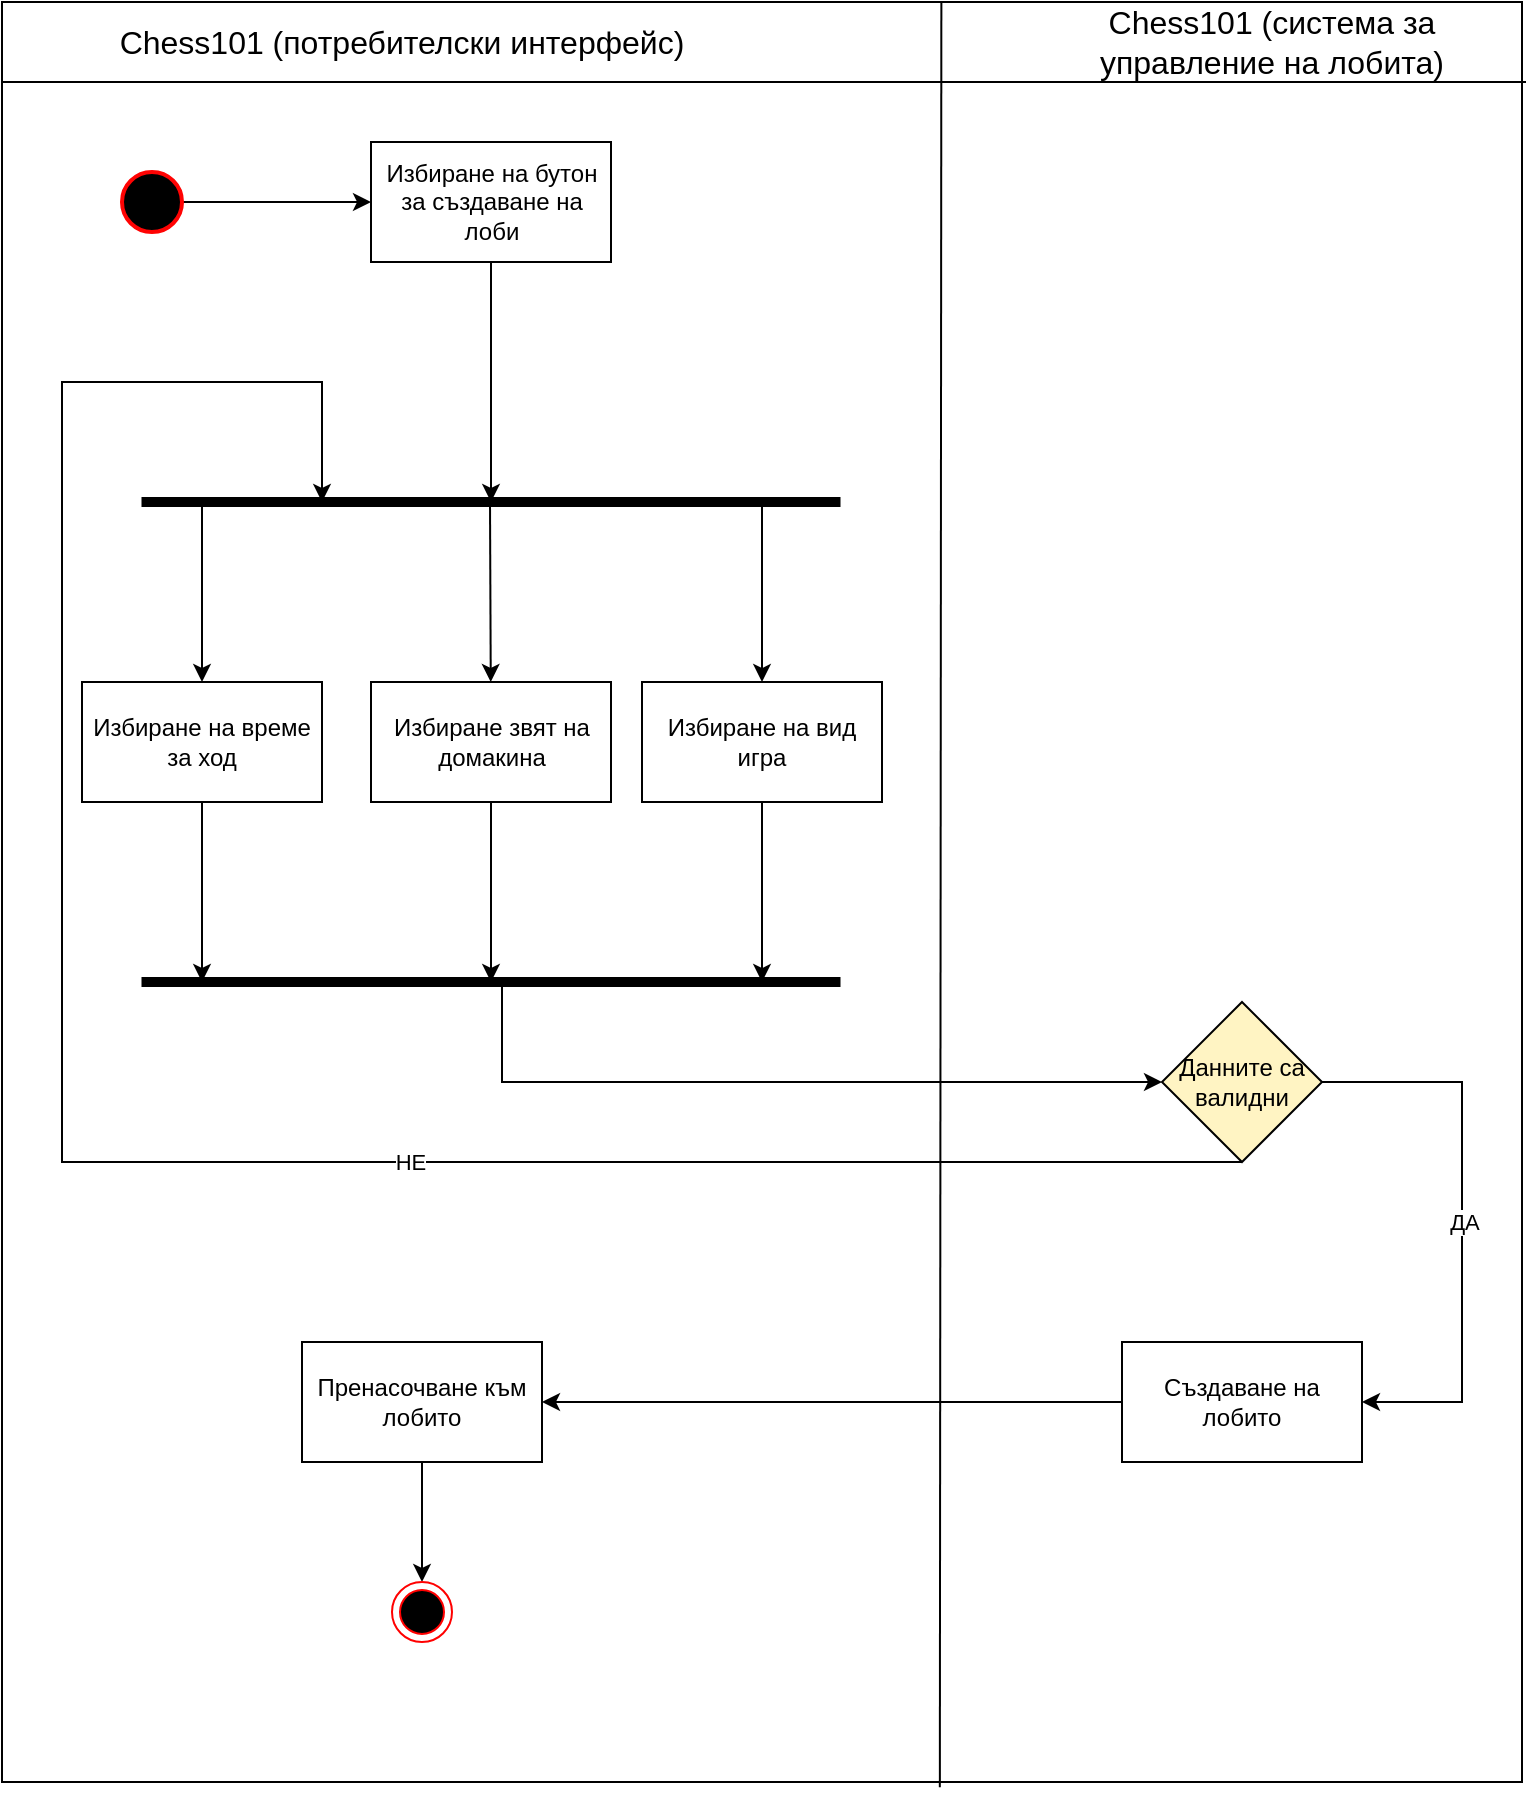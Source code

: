 <mxfile version="14.7.7" type="device" pages="2"><diagram id="pEM7yvq2gmV5avg25dtT" name="Page-1"><mxGraphModel dx="1467" dy="762" grid="1" gridSize="10" guides="1" tooltips="1" connect="1" arrows="1" fold="1" page="1" pageScale="1" pageWidth="850" pageHeight="1100" math="0" shadow="0"><root><mxCell id="0"/><mxCell id="1" parent="0"/><mxCell id="k9VN4N0mKMfVE66I9E8k-59" value="" style="rounded=0;whiteSpace=wrap;html=1;" vertex="1" parent="1"><mxGeometry x="40" y="70" width="760" height="890" as="geometry"/></mxCell><mxCell id="k9VN4N0mKMfVE66I9E8k-60" value="" style="endArrow=none;html=1;" edge="1" parent="1"><mxGeometry width="50" height="50" relative="1" as="geometry"><mxPoint x="40" y="110" as="sourcePoint"/><mxPoint x="802" y="110" as="targetPoint"/></mxGeometry></mxCell><mxCell id="k9VN4N0mKMfVE66I9E8k-62" value="" style="endArrow=none;html=1;entryX=0.618;entryY=0;entryDx=0;entryDy=0;entryPerimeter=0;exitX=0.617;exitY=1.003;exitDx=0;exitDy=0;exitPerimeter=0;" edge="1" parent="1" source="k9VN4N0mKMfVE66I9E8k-59" target="k9VN4N0mKMfVE66I9E8k-59"><mxGeometry width="50" height="50" relative="1" as="geometry"><mxPoint x="510" y="834" as="sourcePoint"/><mxPoint x="430.0" y="70.0" as="targetPoint"/><Array as="points"/></mxGeometry></mxCell><mxCell id="k9VN4N0mKMfVE66I9E8k-63" value="&lt;font style=&quot;font-size: 16px&quot;&gt;Chess101 (потребителски интерфейс)&lt;/font&gt;" style="text;html=1;strokeColor=none;fillColor=none;align=center;verticalAlign=middle;whiteSpace=wrap;rounded=0;" vertex="1" parent="1"><mxGeometry x="90" y="70" width="300" height="40" as="geometry"/></mxCell><mxCell id="k9VN4N0mKMfVE66I9E8k-64" value="&lt;font style=&quot;font-size: 16px&quot;&gt;Chess101 (система за управление на лобита)&lt;/font&gt;" style="text;html=1;strokeColor=none;fillColor=none;align=center;verticalAlign=middle;whiteSpace=wrap;rounded=0;" vertex="1" parent="1"><mxGeometry x="560" y="70" width="230" height="40" as="geometry"/></mxCell><mxCell id="k9VN4N0mKMfVE66I9E8k-68" style="edgeStyle=none;rounded=0;orthogonalLoop=1;jettySize=auto;html=1;entryX=0;entryY=0.5;entryDx=0;entryDy=0;" edge="1" parent="1" target="k9VN4N0mKMfVE66I9E8k-99"><mxGeometry relative="1" as="geometry"><mxPoint x="129" y="170" as="sourcePoint"/></mxGeometry></mxCell><mxCell id="k9VN4N0mKMfVE66I9E8k-79" style="edgeStyle=none;rounded=0;orthogonalLoop=1;jettySize=auto;html=1;strokeColor=#000000;strokeWidth=1;" edge="1" parent="1" source="k9VN4N0mKMfVE66I9E8k-99"><mxGeometry relative="1" as="geometry"><mxPoint x="284.5" y="320" as="targetPoint"/><mxPoint x="284.5" y="290" as="sourcePoint"/></mxGeometry></mxCell><mxCell id="k9VN4N0mKMfVE66I9E8k-73" value="" style="endArrow=none;html=1;strokeColor=#000000;strokeWidth=5;" edge="1" parent="1"><mxGeometry width="50" height="50" relative="1" as="geometry"><mxPoint x="109.75" y="320" as="sourcePoint"/><mxPoint x="459.25" y="320" as="targetPoint"/></mxGeometry></mxCell><mxCell id="k9VN4N0mKMfVE66I9E8k-78" style="edgeStyle=none;rounded=0;orthogonalLoop=1;jettySize=auto;html=1;strokeColor=#000000;strokeWidth=1;" edge="1" parent="1" target="k9VN4N0mKMfVE66I9E8k-77"><mxGeometry relative="1" as="geometry"><mxPoint x="284" y="320" as="sourcePoint"/></mxGeometry></mxCell><mxCell id="k9VN4N0mKMfVE66I9E8k-92" style="edgeStyle=none;rounded=0;orthogonalLoop=1;jettySize=auto;html=1;strokeColor=#000000;strokeWidth=1;" edge="1" parent="1" source="k9VN4N0mKMfVE66I9E8k-77"><mxGeometry relative="1" as="geometry"><mxPoint x="284.5" y="560" as="targetPoint"/></mxGeometry></mxCell><mxCell id="k9VN4N0mKMfVE66I9E8k-77" value="Избиране звят на домакина" style="rounded=0;whiteSpace=wrap;html=1;" vertex="1" parent="1"><mxGeometry x="224.5" y="410" width="120" height="60" as="geometry"/></mxCell><mxCell id="k9VN4N0mKMfVE66I9E8k-81" style="edgeStyle=none;rounded=0;orthogonalLoop=1;jettySize=auto;html=1;strokeColor=#000000;strokeWidth=1;" edge="1" parent="1" target="k9VN4N0mKMfVE66I9E8k-80"><mxGeometry relative="1" as="geometry"><mxPoint x="420" y="320" as="sourcePoint"/></mxGeometry></mxCell><mxCell id="k9VN4N0mKMfVE66I9E8k-87" style="edgeStyle=none;rounded=0;orthogonalLoop=1;jettySize=auto;html=1;strokeColor=#000000;strokeWidth=1;" edge="1" parent="1" source="k9VN4N0mKMfVE66I9E8k-80"><mxGeometry relative="1" as="geometry"><mxPoint x="420" y="560" as="targetPoint"/></mxGeometry></mxCell><mxCell id="k9VN4N0mKMfVE66I9E8k-80" value="Избиране на вид игра" style="rounded=0;whiteSpace=wrap;html=1;" vertex="1" parent="1"><mxGeometry x="360" y="410" width="120" height="60" as="geometry"/></mxCell><mxCell id="k9VN4N0mKMfVE66I9E8k-83" style="edgeStyle=none;rounded=0;orthogonalLoop=1;jettySize=auto;html=1;strokeColor=#000000;strokeWidth=1;" edge="1" parent="1" target="k9VN4N0mKMfVE66I9E8k-82"><mxGeometry relative="1" as="geometry"><mxPoint x="140" y="320" as="sourcePoint"/></mxGeometry></mxCell><mxCell id="k9VN4N0mKMfVE66I9E8k-85" style="edgeStyle=none;rounded=0;orthogonalLoop=1;jettySize=auto;html=1;strokeColor=#000000;strokeWidth=1;" edge="1" parent="1" source="k9VN4N0mKMfVE66I9E8k-82"><mxGeometry relative="1" as="geometry"><mxPoint x="140" y="560" as="targetPoint"/></mxGeometry></mxCell><mxCell id="k9VN4N0mKMfVE66I9E8k-82" value="Избиране на време за ход" style="rounded=0;whiteSpace=wrap;html=1;" vertex="1" parent="1"><mxGeometry x="80" y="410" width="120" height="60" as="geometry"/></mxCell><mxCell id="k9VN4N0mKMfVE66I9E8k-84" value="" style="endArrow=none;html=1;strokeColor=#000000;strokeWidth=5;" edge="1" parent="1"><mxGeometry width="50" height="50" relative="1" as="geometry"><mxPoint x="109.75" y="560" as="sourcePoint"/><mxPoint x="459.25" y="560" as="targetPoint"/></mxGeometry></mxCell><mxCell id="k9VN4N0mKMfVE66I9E8k-89" style="edgeStyle=none;rounded=0;orthogonalLoop=1;jettySize=auto;html=1;strokeColor=#000000;strokeWidth=1;entryX=0;entryY=0.5;entryDx=0;entryDy=0;" edge="1" parent="1" target="k9VN4N0mKMfVE66I9E8k-94"><mxGeometry relative="1" as="geometry"><mxPoint x="290" y="560" as="sourcePoint"/><Array as="points"><mxPoint x="290" y="610"/></Array></mxGeometry></mxCell><mxCell id="k9VN4N0mKMfVE66I9E8k-93" style="edgeStyle=none;rounded=0;orthogonalLoop=1;jettySize=auto;html=1;entryX=1;entryY=0.5;entryDx=0;entryDy=0;strokeColor=#000000;strokeWidth=1;exitX=0;exitY=0.5;exitDx=0;exitDy=0;" edge="1" parent="1" source="k9VN4N0mKMfVE66I9E8k-88" target="k9VN4N0mKMfVE66I9E8k-91"><mxGeometry relative="1" as="geometry"><Array as="points"/></mxGeometry></mxCell><mxCell id="k9VN4N0mKMfVE66I9E8k-88" value="Създаване на лобито" style="rounded=0;whiteSpace=wrap;html=1;" vertex="1" parent="1"><mxGeometry x="600" y="740" width="120" height="60" as="geometry"/></mxCell><mxCell id="k9VN4N0mKMfVE66I9E8k-106" style="edgeStyle=none;rounded=0;orthogonalLoop=1;jettySize=auto;html=1;strokeColor=#000000;strokeWidth=1;entryX=0.5;entryY=0;entryDx=0;entryDy=0;" edge="1" parent="1" source="k9VN4N0mKMfVE66I9E8k-91" target="k9VN4N0mKMfVE66I9E8k-107"><mxGeometry relative="1" as="geometry"><mxPoint x="250" y="870" as="targetPoint"/></mxGeometry></mxCell><mxCell id="k9VN4N0mKMfVE66I9E8k-91" value="Пренасочване към лобито" style="rounded=0;whiteSpace=wrap;html=1;" vertex="1" parent="1"><mxGeometry x="190" y="740" width="120" height="60" as="geometry"/></mxCell><mxCell id="k9VN4N0mKMfVE66I9E8k-95" style="edgeStyle=none;rounded=0;orthogonalLoop=1;jettySize=auto;html=1;strokeColor=#000000;strokeWidth=1;exitX=1;exitY=0.5;exitDx=0;exitDy=0;entryX=1;entryY=0.5;entryDx=0;entryDy=0;" edge="1" parent="1" source="k9VN4N0mKMfVE66I9E8k-94" target="k9VN4N0mKMfVE66I9E8k-88"><mxGeometry relative="1" as="geometry"><Array as="points"><mxPoint x="770" y="610"/><mxPoint x="770" y="770"/></Array></mxGeometry></mxCell><mxCell id="k9VN4N0mKMfVE66I9E8k-102" value="ДА" style="edgeLabel;html=1;align=center;verticalAlign=middle;resizable=0;points=[];" vertex="1" connectable="0" parent="k9VN4N0mKMfVE66I9E8k-95"><mxGeometry x="-0.014" y="1" relative="1" as="geometry"><mxPoint y="2" as="offset"/></mxGeometry></mxCell><mxCell id="k9VN4N0mKMfVE66I9E8k-94" value="Данните са валидни" style="rhombus;whiteSpace=wrap;html=1;fillColor=#FFF4C3;" vertex="1" parent="1"><mxGeometry x="620" y="570" width="80" height="80" as="geometry"/></mxCell><mxCell id="k9VN4N0mKMfVE66I9E8k-98" style="edgeStyle=none;rounded=0;orthogonalLoop=1;jettySize=auto;html=1;strokeColor=#000000;strokeWidth=1;exitX=0.5;exitY=1;exitDx=0;exitDy=0;" edge="1" parent="1" source="k9VN4N0mKMfVE66I9E8k-94"><mxGeometry relative="1" as="geometry"><mxPoint x="200" y="320" as="targetPoint"/><Array as="points"><mxPoint x="70" y="650"/><mxPoint x="70" y="260"/><mxPoint x="200" y="260"/></Array></mxGeometry></mxCell><mxCell id="k9VN4N0mKMfVE66I9E8k-101" value="НЕ" style="edgeLabel;html=1;align=center;verticalAlign=middle;resizable=0;points=[];" vertex="1" connectable="0" parent="k9VN4N0mKMfVE66I9E8k-98"><mxGeometry x="-0.663" relative="1" as="geometry"><mxPoint x="-219" as="offset"/></mxGeometry></mxCell><mxCell id="k9VN4N0mKMfVE66I9E8k-99" value="Избиране на бутон за създаване на лоби" style="rounded=0;whiteSpace=wrap;html=1;" vertex="1" parent="1"><mxGeometry x="224.5" y="140" width="120" height="60" as="geometry"/></mxCell><mxCell id="k9VN4N0mKMfVE66I9E8k-107" value="" style="ellipse;html=1;shape=endState;fillColor=#000000;strokeColor=#ff0000;" vertex="1" parent="1"><mxGeometry x="235" y="860" width="30" height="30" as="geometry"/></mxCell><mxCell id="k9VN4N0mKMfVE66I9E8k-109" value="" style="strokeWidth=2;html=1;shape=mxgraph.flowchart.start_2;whiteSpace=wrap;fillColor=#000000;strokeColor=#FF0303;" vertex="1" parent="1"><mxGeometry x="100" y="155" width="30" height="30" as="geometry"/></mxCell></root></mxGraphModel></diagram><diagram id="Fn_ZIM32NqdmRCNjAhVq" name="Page-2"><mxGraphModel dx="617" dy="762" grid="1" gridSize="10" guides="1" tooltips="1" connect="1" arrows="1" fold="1" page="1" pageScale="1" pageWidth="850" pageHeight="1100" math="0" shadow="0"><root><mxCell id="auQcO6c-FJiWh9Sj_Vlp-0"/><mxCell id="auQcO6c-FJiWh9Sj_Vlp-1" parent="auQcO6c-FJiWh9Sj_Vlp-0"/><mxCell id="auQcO6c-FJiWh9Sj_Vlp-2" value="" style="rounded=0;whiteSpace=wrap;html=1;" vertex="1" parent="auQcO6c-FJiWh9Sj_Vlp-1"><mxGeometry x="890" y="70" width="1130" height="890" as="geometry"/></mxCell><mxCell id="auQcO6c-FJiWh9Sj_Vlp-3" value="" style="endArrow=none;html=1;entryX=1.002;entryY=0.055;entryDx=0;entryDy=0;entryPerimeter=0;" edge="1" parent="auQcO6c-FJiWh9Sj_Vlp-1" target="auQcO6c-FJiWh9Sj_Vlp-2"><mxGeometry width="50" height="50" relative="1" as="geometry"><mxPoint x="890" y="119" as="sourcePoint"/><mxPoint x="1642" y="120" as="targetPoint"/></mxGeometry></mxCell><mxCell id="auQcO6c-FJiWh9Sj_Vlp-4" value="&lt;font style=&quot;font-size: 16px&quot;&gt;Chess101 (потребителски интерфейс)&lt;/font&gt;" style="text;html=1;strokeColor=none;fillColor=none;align=center;verticalAlign=middle;whiteSpace=wrap;rounded=0;" vertex="1" parent="auQcO6c-FJiWh9Sj_Vlp-1"><mxGeometry x="970" y="70" width="200" height="50" as="geometry"/></mxCell><mxCell id="auQcO6c-FJiWh9Sj_Vlp-5" value="&lt;font style=&quot;font-size: 16px&quot;&gt;Chess101 (система за управление на акаунтите)&lt;/font&gt;" style="text;html=1;strokeColor=none;fillColor=none;align=center;verticalAlign=middle;whiteSpace=wrap;rounded=0;" vertex="1" parent="auQcO6c-FJiWh9Sj_Vlp-1"><mxGeometry x="1360" y="70" width="230" height="50" as="geometry"/></mxCell><mxCell id="auQcO6c-FJiWh9Sj_Vlp-6" value="" style="endArrow=none;html=1;entryX=0.618;entryY=0;entryDx=0;entryDy=0;entryPerimeter=0;exitX=0.617;exitY=1.003;exitDx=0;exitDy=0;exitPerimeter=0;" edge="1" parent="auQcO6c-FJiWh9Sj_Vlp-1"><mxGeometry width="50" height="50" relative="1" as="geometry"><mxPoint x="1250" y="960" as="sourcePoint"/><mxPoint x="1250.76" y="67.33" as="targetPoint"/><Array as="points"/></mxGeometry></mxCell><mxCell id="auQcO6c-FJiWh9Sj_Vlp-7" value="" style="endArrow=none;html=1;entryX=0.618;entryY=0;entryDx=0;entryDy=0;entryPerimeter=0;" edge="1" parent="auQcO6c-FJiWh9Sj_Vlp-1"><mxGeometry width="50" height="50" relative="1" as="geometry"><mxPoint x="1690.24" y="963" as="sourcePoint"/><mxPoint x="1690" y="70" as="targetPoint"/><Array as="points"/></mxGeometry></mxCell><mxCell id="auQcO6c-FJiWh9Sj_Vlp-8" value="&lt;font style=&quot;font-size: 16px&quot;&gt;Електронна поща&lt;/font&gt;" style="text;html=1;strokeColor=none;fillColor=none;align=center;verticalAlign=middle;whiteSpace=wrap;rounded=0;" vertex="1" parent="auQcO6c-FJiWh9Sj_Vlp-1"><mxGeometry x="1730" y="70" width="230" height="50" as="geometry"/></mxCell><mxCell id="auQcO6c-FJiWh9Sj_Vlp-9" style="edgeStyle=none;rounded=0;orthogonalLoop=1;jettySize=auto;html=1;strokeColor=#000000;strokeWidth=1;" edge="1" parent="auQcO6c-FJiWh9Sj_Vlp-1" source="auQcO6c-FJiWh9Sj_Vlp-10"><mxGeometry relative="1" as="geometry"><mxPoint x="1040" y="270" as="targetPoint"/></mxGeometry></mxCell><mxCell id="auQcO6c-FJiWh9Sj_Vlp-10" value="" style="strokeWidth=2;html=1;shape=mxgraph.flowchart.start_2;whiteSpace=wrap;fillColor=#000000;strokeColor=#FF0303;" vertex="1" parent="auQcO6c-FJiWh9Sj_Vlp-1"><mxGeometry x="920" y="255" width="30" height="30" as="geometry"/></mxCell><mxCell id="auQcO6c-FJiWh9Sj_Vlp-11" style="edgeStyle=none;rounded=0;orthogonalLoop=1;jettySize=auto;html=1;strokeColor=#000000;strokeWidth=1;" edge="1" parent="auQcO6c-FJiWh9Sj_Vlp-1" target="auQcO6c-FJiWh9Sj_Vlp-13"><mxGeometry relative="1" as="geometry"><mxPoint x="1040" y="185" as="sourcePoint"/></mxGeometry></mxCell><mxCell id="auQcO6c-FJiWh9Sj_Vlp-12" style="edgeStyle=none;rounded=0;orthogonalLoop=1;jettySize=auto;html=1;strokeColor=#000000;strokeWidth=1;" edge="1" parent="auQcO6c-FJiWh9Sj_Vlp-1" source="auQcO6c-FJiWh9Sj_Vlp-13"><mxGeometry relative="1" as="geometry"><mxPoint x="1400" y="185" as="targetPoint"/></mxGeometry></mxCell><mxCell id="auQcO6c-FJiWh9Sj_Vlp-13" value="Въвеждане на потребителско име" style="rounded=0;whiteSpace=wrap;html=1;" vertex="1" parent="auQcO6c-FJiWh9Sj_Vlp-1"><mxGeometry x="1100" y="155" width="120" height="60" as="geometry"/></mxCell><mxCell id="auQcO6c-FJiWh9Sj_Vlp-14" value="" style="endArrow=none;html=1;strokeColor=#000000;strokeWidth=5;" edge="1" parent="auQcO6c-FJiWh9Sj_Vlp-1"><mxGeometry width="50" height="50" relative="1" as="geometry"><mxPoint x="1040" y="405" as="sourcePoint"/><mxPoint x="1040" y="135" as="targetPoint"/></mxGeometry></mxCell><mxCell id="auQcO6c-FJiWh9Sj_Vlp-15" style="edgeStyle=none;rounded=0;orthogonalLoop=1;jettySize=auto;html=1;strokeColor=#000000;strokeWidth=1;" edge="1" parent="auQcO6c-FJiWh9Sj_Vlp-1" target="auQcO6c-FJiWh9Sj_Vlp-17"><mxGeometry relative="1" as="geometry"><mxPoint x="1040" y="270" as="sourcePoint"/></mxGeometry></mxCell><mxCell id="auQcO6c-FJiWh9Sj_Vlp-16" style="edgeStyle=none;rounded=0;orthogonalLoop=1;jettySize=auto;html=1;strokeColor=#000000;strokeWidth=1;" edge="1" parent="auQcO6c-FJiWh9Sj_Vlp-1" source="auQcO6c-FJiWh9Sj_Vlp-17"><mxGeometry relative="1" as="geometry"><mxPoint x="1400" y="270" as="targetPoint"/></mxGeometry></mxCell><mxCell id="auQcO6c-FJiWh9Sj_Vlp-17" value="Въвеждане на имейл" style="rounded=0;whiteSpace=wrap;html=1;" vertex="1" parent="auQcO6c-FJiWh9Sj_Vlp-1"><mxGeometry x="1100" y="240" width="120" height="60" as="geometry"/></mxCell><mxCell id="auQcO6c-FJiWh9Sj_Vlp-18" style="edgeStyle=none;rounded=0;orthogonalLoop=1;jettySize=auto;html=1;strokeColor=#000000;strokeWidth=1;" edge="1" parent="auQcO6c-FJiWh9Sj_Vlp-1" target="auQcO6c-FJiWh9Sj_Vlp-20"><mxGeometry relative="1" as="geometry"><mxPoint x="1040" y="360" as="sourcePoint"/></mxGeometry></mxCell><mxCell id="auQcO6c-FJiWh9Sj_Vlp-19" style="edgeStyle=none;rounded=0;orthogonalLoop=1;jettySize=auto;html=1;strokeColor=#000000;strokeWidth=1;" edge="1" parent="auQcO6c-FJiWh9Sj_Vlp-1" source="auQcO6c-FJiWh9Sj_Vlp-20"><mxGeometry relative="1" as="geometry"><mxPoint x="1400" y="360" as="targetPoint"/></mxGeometry></mxCell><mxCell id="auQcO6c-FJiWh9Sj_Vlp-20" value="Въвеждане на парола и потвърждение на парола" style="rounded=0;whiteSpace=wrap;html=1;" vertex="1" parent="auQcO6c-FJiWh9Sj_Vlp-1"><mxGeometry x="1100" y="330" width="120" height="60" as="geometry"/></mxCell><mxCell id="auQcO6c-FJiWh9Sj_Vlp-21" value="" style="endArrow=none;html=1;strokeColor=#000000;strokeWidth=5;" edge="1" parent="auQcO6c-FJiWh9Sj_Vlp-1"><mxGeometry width="50" height="50" relative="1" as="geometry"><mxPoint x="1400" y="405" as="sourcePoint"/><mxPoint x="1400" y="135" as="targetPoint"/></mxGeometry></mxCell><mxCell id="auQcO6c-FJiWh9Sj_Vlp-22" style="edgeStyle=none;rounded=0;orthogonalLoop=1;jettySize=auto;html=1;strokeColor=#000000;strokeWidth=1;" edge="1" parent="auQcO6c-FJiWh9Sj_Vlp-1" target="auQcO6c-FJiWh9Sj_Vlp-27"><mxGeometry relative="1" as="geometry"><mxPoint x="1400" y="270" as="sourcePoint"/></mxGeometry></mxCell><mxCell id="auQcO6c-FJiWh9Sj_Vlp-23" style="edgeStyle=none;rounded=0;orthogonalLoop=1;jettySize=auto;html=1;strokeColor=#000000;strokeWidth=1;exitX=0.5;exitY=1;exitDx=0;exitDy=0;" edge="1" parent="auQcO6c-FJiWh9Sj_Vlp-1" source="auQcO6c-FJiWh9Sj_Vlp-27"><mxGeometry relative="1" as="geometry"><mxPoint x="1040" y="330" as="targetPoint"/><Array as="points"><mxPoint x="1560" y="450"/><mxPoint x="960" y="450"/><mxPoint x="960" y="330"/></Array></mxGeometry></mxCell><mxCell id="auQcO6c-FJiWh9Sj_Vlp-24" value="НЕ" style="edgeLabel;html=1;align=center;verticalAlign=middle;resizable=0;points=[];" vertex="1" connectable="0" parent="auQcO6c-FJiWh9Sj_Vlp-23"><mxGeometry x="-0.385" y="-3" relative="1" as="geometry"><mxPoint y="3" as="offset"/></mxGeometry></mxCell><mxCell id="auQcO6c-FJiWh9Sj_Vlp-25" style="edgeStyle=none;rounded=0;orthogonalLoop=1;jettySize=auto;html=1;entryX=1;entryY=0.5;entryDx=0;entryDy=0;strokeColor=#000000;strokeWidth=1;" edge="1" parent="auQcO6c-FJiWh9Sj_Vlp-1" source="auQcO6c-FJiWh9Sj_Vlp-27" target="auQcO6c-FJiWh9Sj_Vlp-29"><mxGeometry relative="1" as="geometry"><Array as="points"><mxPoint x="1660" y="270"/><mxPoint x="1660" y="510"/></Array></mxGeometry></mxCell><mxCell id="auQcO6c-FJiWh9Sj_Vlp-26" value="ДА" style="edgeLabel;html=1;align=center;verticalAlign=middle;resizable=0;points=[];" vertex="1" connectable="0" parent="auQcO6c-FJiWh9Sj_Vlp-25"><mxGeometry x="-0.217" y="2" relative="1" as="geometry"><mxPoint as="offset"/></mxGeometry></mxCell><mxCell id="auQcO6c-FJiWh9Sj_Vlp-27" value="Данните са валидни" style="rhombus;whiteSpace=wrap;html=1;fillColor=#FFF4C3;" vertex="1" parent="auQcO6c-FJiWh9Sj_Vlp-1"><mxGeometry x="1520" y="230" width="80" height="80" as="geometry"/></mxCell><mxCell id="auQcO6c-FJiWh9Sj_Vlp-28" style="edgeStyle=none;rounded=0;orthogonalLoop=1;jettySize=auto;html=1;entryX=0;entryY=0.5;entryDx=0;entryDy=0;strokeColor=#000000;strokeWidth=1;exitX=0.25;exitY=1;exitDx=0;exitDy=0;" edge="1" parent="auQcO6c-FJiWh9Sj_Vlp-1" source="auQcO6c-FJiWh9Sj_Vlp-29" target="auQcO6c-FJiWh9Sj_Vlp-31"><mxGeometry relative="1" as="geometry"><Array as="points"><mxPoint x="1430" y="580"/></Array></mxGeometry></mxCell><mxCell id="auQcO6c-FJiWh9Sj_Vlp-29" value="Изпращане на линк за потвърждение" style="rounded=0;whiteSpace=wrap;html=1;" vertex="1" parent="auQcO6c-FJiWh9Sj_Vlp-1"><mxGeometry x="1400" y="480" width="120" height="60" as="geometry"/></mxCell><mxCell id="auQcO6c-FJiWh9Sj_Vlp-30" style="edgeStyle=none;rounded=0;orthogonalLoop=1;jettySize=auto;html=1;entryX=1;entryY=0.5;entryDx=0;entryDy=0;strokeColor=#000000;strokeWidth=1;exitX=0.75;exitY=1;exitDx=0;exitDy=0;" edge="1" parent="auQcO6c-FJiWh9Sj_Vlp-1" source="auQcO6c-FJiWh9Sj_Vlp-31" target="auQcO6c-FJiWh9Sj_Vlp-38"><mxGeometry relative="1" as="geometry"><mxPoint x="1130" y="740" as="targetPoint"/><Array as="points"><mxPoint x="1870" y="630"/></Array></mxGeometry></mxCell><mxCell id="auQcO6c-FJiWh9Sj_Vlp-31" value="Получаване на линк за потвърждение" style="rounded=0;whiteSpace=wrap;html=1;" vertex="1" parent="auQcO6c-FJiWh9Sj_Vlp-1"><mxGeometry x="1780" y="550" width="120" height="60" as="geometry"/></mxCell><mxCell id="auQcO6c-FJiWh9Sj_Vlp-32" style="edgeStyle=none;rounded=0;orthogonalLoop=1;jettySize=auto;html=1;entryX=0;entryY=0.5;entryDx=0;entryDy=0;strokeColor=#000000;strokeWidth=1;exitX=0.5;exitY=1;exitDx=0;exitDy=0;" edge="1" parent="auQcO6c-FJiWh9Sj_Vlp-1" source="auQcO6c-FJiWh9Sj_Vlp-38" target="auQcO6c-FJiWh9Sj_Vlp-35"><mxGeometry relative="1" as="geometry"><mxPoint x="1050" y="740" as="sourcePoint"/><Array as="points"><mxPoint x="1070" y="710"/></Array></mxGeometry></mxCell><mxCell id="auQcO6c-FJiWh9Sj_Vlp-33" value="ДА" style="edgeLabel;html=1;align=center;verticalAlign=middle;resizable=0;points=[];" vertex="1" connectable="0" parent="auQcO6c-FJiWh9Sj_Vlp-32"><mxGeometry x="-0.086" relative="1" as="geometry"><mxPoint x="-36" as="offset"/></mxGeometry></mxCell><mxCell id="auQcO6c-FJiWh9Sj_Vlp-34" style="edgeStyle=none;rounded=0;orthogonalLoop=1;jettySize=auto;html=1;entryX=1;entryY=0.75;entryDx=0;entryDy=0;strokeColor=#000000;strokeWidth=1;" edge="1" parent="auQcO6c-FJiWh9Sj_Vlp-1" source="auQcO6c-FJiWh9Sj_Vlp-35" target="auQcO6c-FJiWh9Sj_Vlp-42"><mxGeometry relative="1" as="geometry"><Array as="points"><mxPoint x="1570" y="710"/><mxPoint x="1570" y="860"/></Array></mxGeometry></mxCell><mxCell id="auQcO6c-FJiWh9Sj_Vlp-35" value="Създаване на профил" style="rounded=0;whiteSpace=wrap;html=1;" vertex="1" parent="auQcO6c-FJiWh9Sj_Vlp-1"><mxGeometry x="1395" y="680" width="120" height="60" as="geometry"/></mxCell><mxCell id="auQcO6c-FJiWh9Sj_Vlp-36" style="edgeStyle=none;rounded=0;orthogonalLoop=1;jettySize=auto;html=1;entryX=0;entryY=0.5;entryDx=0;entryDy=0;strokeColor=#000000;strokeWidth=1;" edge="1" parent="auQcO6c-FJiWh9Sj_Vlp-1" source="auQcO6c-FJiWh9Sj_Vlp-38" target="auQcO6c-FJiWh9Sj_Vlp-40"><mxGeometry relative="1" as="geometry"><Array as="points"><mxPoint x="970" y="634"/><mxPoint x="970" y="780"/></Array></mxGeometry></mxCell><mxCell id="auQcO6c-FJiWh9Sj_Vlp-37" value="НЕ" style="edgeLabel;html=1;align=center;verticalAlign=middle;resizable=0;points=[];" vertex="1" connectable="0" parent="auQcO6c-FJiWh9Sj_Vlp-36"><mxGeometry x="0.281" y="-1" relative="1" as="geometry"><mxPoint x="5" y="-1" as="offset"/></mxGeometry></mxCell><mxCell id="auQcO6c-FJiWh9Sj_Vlp-38" value="&lt;span&gt;Отваряне на линк за потвърждение в срок&lt;/span&gt;" style="rhombus;whiteSpace=wrap;html=1;fillColor=#FFF4C3;" vertex="1" parent="auQcO6c-FJiWh9Sj_Vlp-1"><mxGeometry x="1010" y="570" width="120" height="120" as="geometry"/></mxCell><mxCell id="auQcO6c-FJiWh9Sj_Vlp-39" style="edgeStyle=none;rounded=0;orthogonalLoop=1;jettySize=auto;html=1;entryX=1;entryY=0.25;entryDx=0;entryDy=0;strokeColor=#000000;strokeWidth=1;" edge="1" parent="auQcO6c-FJiWh9Sj_Vlp-1" source="auQcO6c-FJiWh9Sj_Vlp-40" target="auQcO6c-FJiWh9Sj_Vlp-42"><mxGeometry relative="1" as="geometry"><Array as="points"><mxPoint x="1455" y="830"/></Array></mxGeometry></mxCell><mxCell id="auQcO6c-FJiWh9Sj_Vlp-40" value="Отхвърляне на профил" style="rounded=0;whiteSpace=wrap;html=1;" vertex="1" parent="auQcO6c-FJiWh9Sj_Vlp-1"><mxGeometry x="1395" y="750" width="120" height="60" as="geometry"/></mxCell><mxCell id="auQcO6c-FJiWh9Sj_Vlp-41" style="edgeStyle=none;rounded=0;orthogonalLoop=1;jettySize=auto;html=1;entryX=0.5;entryY=0;entryDx=0;entryDy=0;strokeColor=#000000;strokeWidth=1;" edge="1" parent="auQcO6c-FJiWh9Sj_Vlp-1" source="auQcO6c-FJiWh9Sj_Vlp-42" target="auQcO6c-FJiWh9Sj_Vlp-43"><mxGeometry relative="1" as="geometry"/></mxCell><mxCell id="auQcO6c-FJiWh9Sj_Vlp-42" value="Известяване на потребителя" style="rounded=0;whiteSpace=wrap;html=1;" vertex="1" parent="auQcO6c-FJiWh9Sj_Vlp-1"><mxGeometry x="1010" y="815" width="120" height="60" as="geometry"/></mxCell><mxCell id="auQcO6c-FJiWh9Sj_Vlp-43" value="" style="ellipse;html=1;shape=endState;fillColor=#000000;strokeColor=#ff0000;" vertex="1" parent="auQcO6c-FJiWh9Sj_Vlp-1"><mxGeometry x="1055" y="910" width="30" height="30" as="geometry"/></mxCell></root></mxGraphModel></diagram></mxfile>